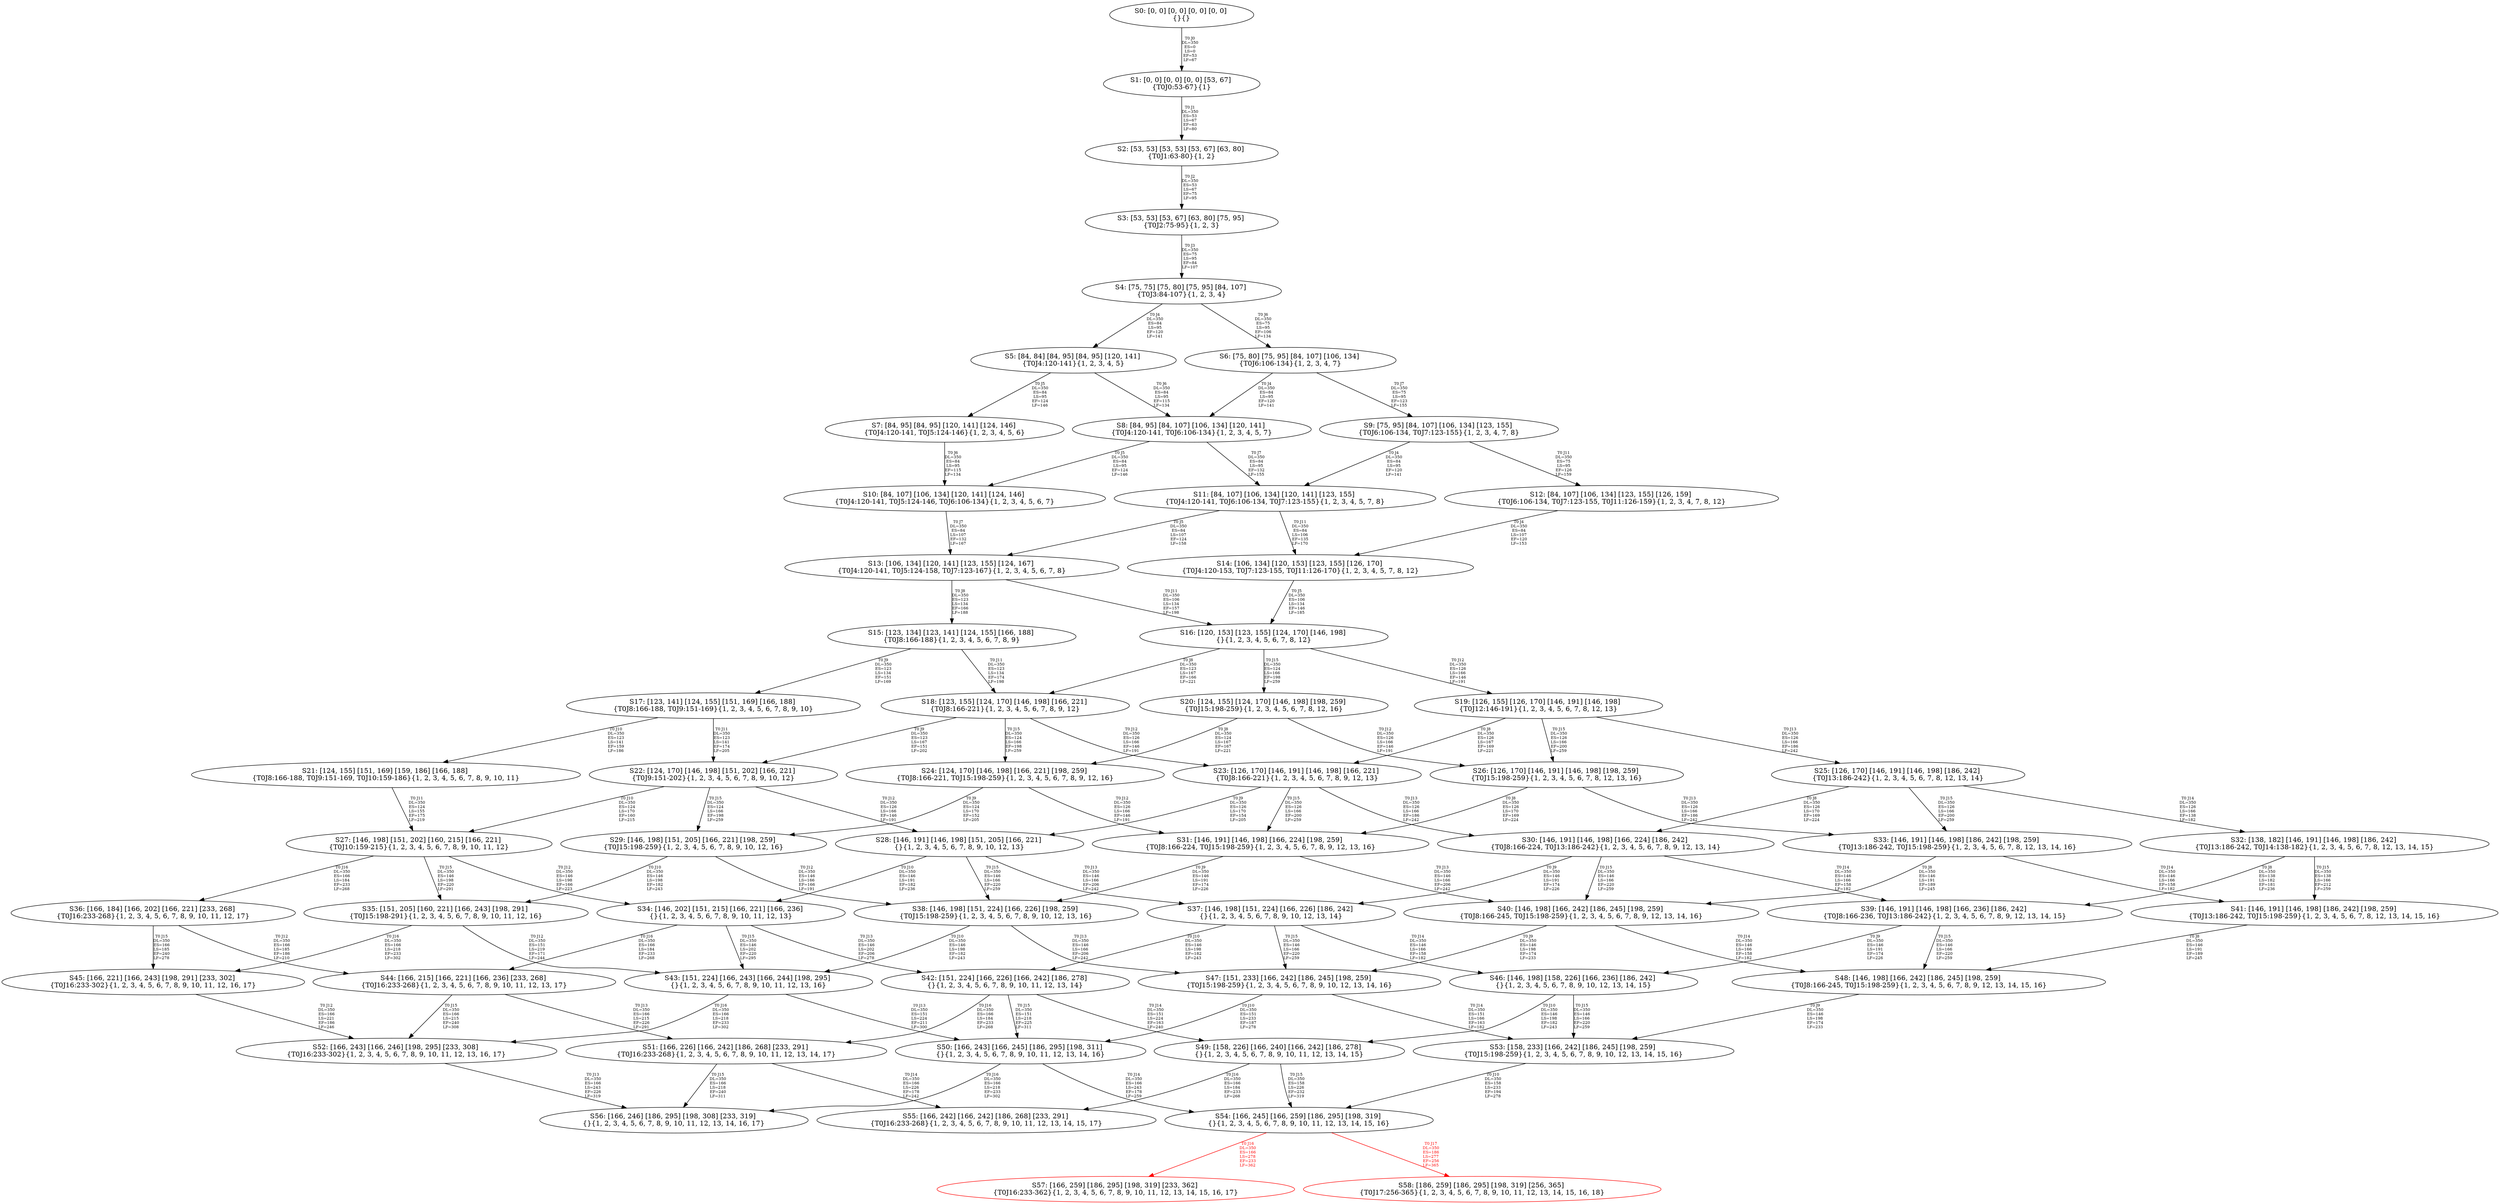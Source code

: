 digraph {
	S0[label="S0: [0, 0] [0, 0] [0, 0] [0, 0] \n{}{}"];
	S1[label="S1: [0, 0] [0, 0] [0, 0] [53, 67] \n{T0J0:53-67}{1}"];
	S2[label="S2: [53, 53] [53, 53] [53, 67] [63, 80] \n{T0J1:63-80}{1, 2}"];
	S3[label="S3: [53, 53] [53, 67] [63, 80] [75, 95] \n{T0J2:75-95}{1, 2, 3}"];
	S4[label="S4: [75, 75] [75, 80] [75, 95] [84, 107] \n{T0J3:84-107}{1, 2, 3, 4}"];
	S5[label="S5: [84, 84] [84, 95] [84, 95] [120, 141] \n{T0J4:120-141}{1, 2, 3, 4, 5}"];
	S6[label="S6: [75, 80] [75, 95] [84, 107] [106, 134] \n{T0J6:106-134}{1, 2, 3, 4, 7}"];
	S7[label="S7: [84, 95] [84, 95] [120, 141] [124, 146] \n{T0J4:120-141, T0J5:124-146}{1, 2, 3, 4, 5, 6}"];
	S8[label="S8: [84, 95] [84, 107] [106, 134] [120, 141] \n{T0J4:120-141, T0J6:106-134}{1, 2, 3, 4, 5, 7}"];
	S9[label="S9: [75, 95] [84, 107] [106, 134] [123, 155] \n{T0J6:106-134, T0J7:123-155}{1, 2, 3, 4, 7, 8}"];
	S10[label="S10: [84, 107] [106, 134] [120, 141] [124, 146] \n{T0J4:120-141, T0J5:124-146, T0J6:106-134}{1, 2, 3, 4, 5, 6, 7}"];
	S11[label="S11: [84, 107] [106, 134] [120, 141] [123, 155] \n{T0J4:120-141, T0J6:106-134, T0J7:123-155}{1, 2, 3, 4, 5, 7, 8}"];
	S12[label="S12: [84, 107] [106, 134] [123, 155] [126, 159] \n{T0J6:106-134, T0J7:123-155, T0J11:126-159}{1, 2, 3, 4, 7, 8, 12}"];
	S13[label="S13: [106, 134] [120, 141] [123, 155] [124, 167] \n{T0J4:120-141, T0J5:124-158, T0J7:123-167}{1, 2, 3, 4, 5, 6, 7, 8}"];
	S14[label="S14: [106, 134] [120, 153] [123, 155] [126, 170] \n{T0J4:120-153, T0J7:123-155, T0J11:126-170}{1, 2, 3, 4, 5, 7, 8, 12}"];
	S15[label="S15: [123, 134] [123, 141] [124, 155] [166, 188] \n{T0J8:166-188}{1, 2, 3, 4, 5, 6, 7, 8, 9}"];
	S16[label="S16: [120, 153] [123, 155] [124, 170] [146, 198] \n{}{1, 2, 3, 4, 5, 6, 7, 8, 12}"];
	S17[label="S17: [123, 141] [124, 155] [151, 169] [166, 188] \n{T0J8:166-188, T0J9:151-169}{1, 2, 3, 4, 5, 6, 7, 8, 9, 10}"];
	S18[label="S18: [123, 155] [124, 170] [146, 198] [166, 221] \n{T0J8:166-221}{1, 2, 3, 4, 5, 6, 7, 8, 9, 12}"];
	S19[label="S19: [126, 155] [126, 170] [146, 191] [146, 198] \n{T0J12:146-191}{1, 2, 3, 4, 5, 6, 7, 8, 12, 13}"];
	S20[label="S20: [124, 155] [124, 170] [146, 198] [198, 259] \n{T0J15:198-259}{1, 2, 3, 4, 5, 6, 7, 8, 12, 16}"];
	S21[label="S21: [124, 155] [151, 169] [159, 186] [166, 188] \n{T0J8:166-188, T0J9:151-169, T0J10:159-186}{1, 2, 3, 4, 5, 6, 7, 8, 9, 10, 11}"];
	S22[label="S22: [124, 170] [146, 198] [151, 202] [166, 221] \n{T0J9:151-202}{1, 2, 3, 4, 5, 6, 7, 8, 9, 10, 12}"];
	S23[label="S23: [126, 170] [146, 191] [146, 198] [166, 221] \n{T0J8:166-221}{1, 2, 3, 4, 5, 6, 7, 8, 9, 12, 13}"];
	S24[label="S24: [124, 170] [146, 198] [166, 221] [198, 259] \n{T0J8:166-221, T0J15:198-259}{1, 2, 3, 4, 5, 6, 7, 8, 9, 12, 16}"];
	S25[label="S25: [126, 170] [146, 191] [146, 198] [186, 242] \n{T0J13:186-242}{1, 2, 3, 4, 5, 6, 7, 8, 12, 13, 14}"];
	S26[label="S26: [126, 170] [146, 191] [146, 198] [198, 259] \n{T0J15:198-259}{1, 2, 3, 4, 5, 6, 7, 8, 12, 13, 16}"];
	S27[label="S27: [146, 198] [151, 202] [160, 215] [166, 221] \n{T0J10:159-215}{1, 2, 3, 4, 5, 6, 7, 8, 9, 10, 11, 12}"];
	S28[label="S28: [146, 191] [146, 198] [151, 205] [166, 221] \n{}{1, 2, 3, 4, 5, 6, 7, 8, 9, 10, 12, 13}"];
	S29[label="S29: [146, 198] [151, 205] [166, 221] [198, 259] \n{T0J15:198-259}{1, 2, 3, 4, 5, 6, 7, 8, 9, 10, 12, 16}"];
	S30[label="S30: [146, 191] [146, 198] [166, 224] [186, 242] \n{T0J8:166-224, T0J13:186-242}{1, 2, 3, 4, 5, 6, 7, 8, 9, 12, 13, 14}"];
	S31[label="S31: [146, 191] [146, 198] [166, 224] [198, 259] \n{T0J8:166-224, T0J15:198-259}{1, 2, 3, 4, 5, 6, 7, 8, 9, 12, 13, 16}"];
	S32[label="S32: [138, 182] [146, 191] [146, 198] [186, 242] \n{T0J13:186-242, T0J14:138-182}{1, 2, 3, 4, 5, 6, 7, 8, 12, 13, 14, 15}"];
	S33[label="S33: [146, 191] [146, 198] [186, 242] [198, 259] \n{T0J13:186-242, T0J15:198-259}{1, 2, 3, 4, 5, 6, 7, 8, 12, 13, 14, 16}"];
	S34[label="S34: [146, 202] [151, 215] [166, 221] [166, 236] \n{}{1, 2, 3, 4, 5, 6, 7, 8, 9, 10, 11, 12, 13}"];
	S35[label="S35: [151, 205] [160, 221] [166, 243] [198, 291] \n{T0J15:198-291}{1, 2, 3, 4, 5, 6, 7, 8, 9, 10, 11, 12, 16}"];
	S36[label="S36: [166, 184] [166, 202] [166, 221] [233, 268] \n{T0J16:233-268}{1, 2, 3, 4, 5, 6, 7, 8, 9, 10, 11, 12, 17}"];
	S37[label="S37: [146, 198] [151, 224] [166, 226] [186, 242] \n{}{1, 2, 3, 4, 5, 6, 7, 8, 9, 10, 12, 13, 14}"];
	S38[label="S38: [146, 198] [151, 224] [166, 226] [198, 259] \n{T0J15:198-259}{1, 2, 3, 4, 5, 6, 7, 8, 9, 10, 12, 13, 16}"];
	S39[label="S39: [146, 191] [146, 198] [166, 236] [186, 242] \n{T0J8:166-236, T0J13:186-242}{1, 2, 3, 4, 5, 6, 7, 8, 9, 12, 13, 14, 15}"];
	S40[label="S40: [146, 198] [166, 242] [186, 245] [198, 259] \n{T0J8:166-245, T0J15:198-259}{1, 2, 3, 4, 5, 6, 7, 8, 9, 12, 13, 14, 16}"];
	S41[label="S41: [146, 191] [146, 198] [186, 242] [198, 259] \n{T0J13:186-242, T0J15:198-259}{1, 2, 3, 4, 5, 6, 7, 8, 12, 13, 14, 15, 16}"];
	S42[label="S42: [151, 224] [166, 226] [166, 242] [186, 278] \n{}{1, 2, 3, 4, 5, 6, 7, 8, 9, 10, 11, 12, 13, 14}"];
	S43[label="S43: [151, 224] [166, 243] [166, 244] [198, 295] \n{}{1, 2, 3, 4, 5, 6, 7, 8, 9, 10, 11, 12, 13, 16}"];
	S44[label="S44: [166, 215] [166, 221] [166, 236] [233, 268] \n{T0J16:233-268}{1, 2, 3, 4, 5, 6, 7, 8, 9, 10, 11, 12, 13, 17}"];
	S45[label="S45: [166, 221] [166, 243] [198, 291] [233, 302] \n{T0J16:233-302}{1, 2, 3, 4, 5, 6, 7, 8, 9, 10, 11, 12, 16, 17}"];
	S46[label="S46: [146, 198] [158, 226] [166, 236] [186, 242] \n{}{1, 2, 3, 4, 5, 6, 7, 8, 9, 10, 12, 13, 14, 15}"];
	S47[label="S47: [151, 233] [166, 242] [186, 245] [198, 259] \n{T0J15:198-259}{1, 2, 3, 4, 5, 6, 7, 8, 9, 10, 12, 13, 14, 16}"];
	S48[label="S48: [146, 198] [166, 242] [186, 245] [198, 259] \n{T0J8:166-245, T0J15:198-259}{1, 2, 3, 4, 5, 6, 7, 8, 9, 12, 13, 14, 15, 16}"];
	S49[label="S49: [158, 226] [166, 240] [166, 242] [186, 278] \n{}{1, 2, 3, 4, 5, 6, 7, 8, 9, 10, 11, 12, 13, 14, 15}"];
	S50[label="S50: [166, 243] [166, 245] [186, 295] [198, 311] \n{}{1, 2, 3, 4, 5, 6, 7, 8, 9, 10, 11, 12, 13, 14, 16}"];
	S51[label="S51: [166, 226] [166, 242] [186, 268] [233, 291] \n{T0J16:233-268}{1, 2, 3, 4, 5, 6, 7, 8, 9, 10, 11, 12, 13, 14, 17}"];
	S52[label="S52: [166, 243] [166, 246] [198, 295] [233, 308] \n{T0J16:233-302}{1, 2, 3, 4, 5, 6, 7, 8, 9, 10, 11, 12, 13, 16, 17}"];
	S53[label="S53: [158, 233] [166, 242] [186, 245] [198, 259] \n{T0J15:198-259}{1, 2, 3, 4, 5, 6, 7, 8, 9, 10, 12, 13, 14, 15, 16}"];
	S54[label="S54: [166, 245] [166, 259] [186, 295] [198, 319] \n{}{1, 2, 3, 4, 5, 6, 7, 8, 9, 10, 11, 12, 13, 14, 15, 16}"];
	S55[label="S55: [166, 242] [166, 242] [186, 268] [233, 291] \n{T0J16:233-268}{1, 2, 3, 4, 5, 6, 7, 8, 9, 10, 11, 12, 13, 14, 15, 17}"];
	S56[label="S56: [166, 246] [186, 295] [198, 308] [233, 319] \n{}{1, 2, 3, 4, 5, 6, 7, 8, 9, 10, 11, 12, 13, 14, 16, 17}"];
	S57[label="S57: [166, 259] [186, 295] [198, 319] [233, 362] \n{T0J16:233-362}{1, 2, 3, 4, 5, 6, 7, 8, 9, 10, 11, 12, 13, 14, 15, 16, 17}"];
	S58[label="S58: [186, 259] [186, 295] [198, 319] [256, 365] \n{T0J17:256-365}{1, 2, 3, 4, 5, 6, 7, 8, 9, 10, 11, 12, 13, 14, 15, 16, 18}"];
	S0 -> S1[label="T0 J0\nDL=350\nES=0\nLS=0\nEF=53\nLF=67",fontsize=8];
	S1 -> S2[label="T0 J1\nDL=350\nES=53\nLS=67\nEF=63\nLF=80",fontsize=8];
	S2 -> S3[label="T0 J2\nDL=350\nES=53\nLS=67\nEF=75\nLF=95",fontsize=8];
	S3 -> S4[label="T0 J3\nDL=350\nES=75\nLS=95\nEF=84\nLF=107",fontsize=8];
	S4 -> S5[label="T0 J4\nDL=350\nES=84\nLS=95\nEF=120\nLF=141",fontsize=8];
	S4 -> S6[label="T0 J6\nDL=350\nES=75\nLS=95\nEF=106\nLF=134",fontsize=8];
	S5 -> S7[label="T0 J5\nDL=350\nES=84\nLS=95\nEF=124\nLF=146",fontsize=8];
	S5 -> S8[label="T0 J6\nDL=350\nES=84\nLS=95\nEF=115\nLF=134",fontsize=8];
	S6 -> S8[label="T0 J4\nDL=350\nES=84\nLS=95\nEF=120\nLF=141",fontsize=8];
	S6 -> S9[label="T0 J7\nDL=350\nES=75\nLS=95\nEF=123\nLF=155",fontsize=8];
	S7 -> S10[label="T0 J6\nDL=350\nES=84\nLS=95\nEF=115\nLF=134",fontsize=8];
	S8 -> S10[label="T0 J5\nDL=350\nES=84\nLS=95\nEF=124\nLF=146",fontsize=8];
	S8 -> S11[label="T0 J7\nDL=350\nES=84\nLS=95\nEF=132\nLF=155",fontsize=8];
	S9 -> S11[label="T0 J4\nDL=350\nES=84\nLS=95\nEF=120\nLF=141",fontsize=8];
	S9 -> S12[label="T0 J11\nDL=350\nES=75\nLS=95\nEF=126\nLF=159",fontsize=8];
	S10 -> S13[label="T0 J7\nDL=350\nES=84\nLS=107\nEF=132\nLF=167",fontsize=8];
	S11 -> S13[label="T0 J5\nDL=350\nES=84\nLS=107\nEF=124\nLF=158",fontsize=8];
	S11 -> S14[label="T0 J11\nDL=350\nES=84\nLS=106\nEF=135\nLF=170",fontsize=8];
	S12 -> S14[label="T0 J4\nDL=350\nES=84\nLS=107\nEF=120\nLF=153",fontsize=8];
	S13 -> S15[label="T0 J8\nDL=350\nES=123\nLS=134\nEF=166\nLF=188",fontsize=8];
	S13 -> S16[label="T0 J11\nDL=350\nES=106\nLS=134\nEF=157\nLF=198",fontsize=8];
	S14 -> S16[label="T0 J5\nDL=350\nES=106\nLS=134\nEF=146\nLF=185",fontsize=8];
	S15 -> S17[label="T0 J9\nDL=350\nES=123\nLS=134\nEF=151\nLF=169",fontsize=8];
	S15 -> S18[label="T0 J11\nDL=350\nES=123\nLS=134\nEF=174\nLF=198",fontsize=8];
	S16 -> S18[label="T0 J8\nDL=350\nES=123\nLS=167\nEF=166\nLF=221",fontsize=8];
	S16 -> S19[label="T0 J12\nDL=350\nES=126\nLS=166\nEF=146\nLF=191",fontsize=8];
	S16 -> S20[label="T0 J15\nDL=350\nES=124\nLS=166\nEF=198\nLF=259",fontsize=8];
	S17 -> S21[label="T0 J10\nDL=350\nES=123\nLS=141\nEF=159\nLF=186",fontsize=8];
	S17 -> S22[label="T0 J11\nDL=350\nES=123\nLS=141\nEF=174\nLF=205",fontsize=8];
	S18 -> S22[label="T0 J9\nDL=350\nES=123\nLS=167\nEF=151\nLF=202",fontsize=8];
	S18 -> S23[label="T0 J12\nDL=350\nES=126\nLS=166\nEF=146\nLF=191",fontsize=8];
	S18 -> S24[label="T0 J15\nDL=350\nES=124\nLS=166\nEF=198\nLF=259",fontsize=8];
	S19 -> S23[label="T0 J8\nDL=350\nES=126\nLS=167\nEF=169\nLF=221",fontsize=8];
	S19 -> S25[label="T0 J13\nDL=350\nES=126\nLS=166\nEF=186\nLF=242",fontsize=8];
	S19 -> S26[label="T0 J15\nDL=350\nES=126\nLS=166\nEF=200\nLF=259",fontsize=8];
	S20 -> S24[label="T0 J8\nDL=350\nES=124\nLS=167\nEF=167\nLF=221",fontsize=8];
	S20 -> S26[label="T0 J12\nDL=350\nES=126\nLS=166\nEF=146\nLF=191",fontsize=8];
	S21 -> S27[label="T0 J11\nDL=350\nES=124\nLS=155\nEF=175\nLF=219",fontsize=8];
	S22 -> S27[label="T0 J10\nDL=350\nES=124\nLS=170\nEF=160\nLF=215",fontsize=8];
	S22 -> S28[label="T0 J12\nDL=350\nES=126\nLS=166\nEF=146\nLF=191",fontsize=8];
	S22 -> S29[label="T0 J15\nDL=350\nES=124\nLS=166\nEF=198\nLF=259",fontsize=8];
	S23 -> S28[label="T0 J9\nDL=350\nES=126\nLS=170\nEF=154\nLF=205",fontsize=8];
	S23 -> S30[label="T0 J13\nDL=350\nES=126\nLS=166\nEF=186\nLF=242",fontsize=8];
	S23 -> S31[label="T0 J15\nDL=350\nES=126\nLS=166\nEF=200\nLF=259",fontsize=8];
	S24 -> S29[label="T0 J9\nDL=350\nES=124\nLS=170\nEF=152\nLF=205",fontsize=8];
	S24 -> S31[label="T0 J12\nDL=350\nES=126\nLS=166\nEF=146\nLF=191",fontsize=8];
	S25 -> S30[label="T0 J8\nDL=350\nES=126\nLS=170\nEF=169\nLF=224",fontsize=8];
	S25 -> S32[label="T0 J14\nDL=350\nES=126\nLS=166\nEF=138\nLF=182",fontsize=8];
	S25 -> S33[label="T0 J15\nDL=350\nES=126\nLS=166\nEF=200\nLF=259",fontsize=8];
	S26 -> S31[label="T0 J8\nDL=350\nES=126\nLS=170\nEF=169\nLF=224",fontsize=8];
	S26 -> S33[label="T0 J13\nDL=350\nES=126\nLS=166\nEF=186\nLF=242",fontsize=8];
	S27 -> S34[label="T0 J12\nDL=350\nES=146\nLS=198\nEF=166\nLF=223",fontsize=8];
	S27 -> S35[label="T0 J15\nDL=350\nES=146\nLS=198\nEF=220\nLF=291",fontsize=8];
	S27 -> S36[label="T0 J16\nDL=350\nES=166\nLS=184\nEF=233\nLF=268",fontsize=8];
	S28 -> S34[label="T0 J10\nDL=350\nES=146\nLS=191\nEF=182\nLF=236",fontsize=8];
	S28 -> S37[label="T0 J13\nDL=350\nES=146\nLS=166\nEF=206\nLF=242",fontsize=8];
	S28 -> S38[label="T0 J15\nDL=350\nES=146\nLS=166\nEF=220\nLF=259",fontsize=8];
	S29 -> S35[label="T0 J10\nDL=350\nES=146\nLS=198\nEF=182\nLF=243",fontsize=8];
	S29 -> S38[label="T0 J12\nDL=350\nES=146\nLS=166\nEF=166\nLF=191",fontsize=8];
	S30 -> S37[label="T0 J9\nDL=350\nES=146\nLS=191\nEF=174\nLF=226",fontsize=8];
	S30 -> S39[label="T0 J14\nDL=350\nES=146\nLS=166\nEF=158\nLF=182",fontsize=8];
	S30 -> S40[label="T0 J15\nDL=350\nES=146\nLS=166\nEF=220\nLF=259",fontsize=8];
	S31 -> S38[label="T0 J9\nDL=350\nES=146\nLS=191\nEF=174\nLF=226",fontsize=8];
	S31 -> S40[label="T0 J13\nDL=350\nES=146\nLS=166\nEF=206\nLF=242",fontsize=8];
	S32 -> S39[label="T0 J8\nDL=350\nES=138\nLS=182\nEF=181\nLF=236",fontsize=8];
	S32 -> S41[label="T0 J15\nDL=350\nES=138\nLS=166\nEF=212\nLF=259",fontsize=8];
	S33 -> S40[label="T0 J8\nDL=350\nES=146\nLS=191\nEF=189\nLF=245",fontsize=8];
	S33 -> S41[label="T0 J14\nDL=350\nES=146\nLS=166\nEF=158\nLF=182",fontsize=8];
	S34 -> S42[label="T0 J13\nDL=350\nES=146\nLS=202\nEF=206\nLF=278",fontsize=8];
	S34 -> S43[label="T0 J15\nDL=350\nES=146\nLS=202\nEF=220\nLF=295",fontsize=8];
	S34 -> S44[label="T0 J16\nDL=350\nES=166\nLS=184\nEF=233\nLF=268",fontsize=8];
	S35 -> S43[label="T0 J12\nDL=350\nES=151\nLS=219\nEF=171\nLF=244",fontsize=8];
	S35 -> S45[label="T0 J16\nDL=350\nES=166\nLS=218\nEF=233\nLF=302",fontsize=8];
	S36 -> S44[label="T0 J12\nDL=350\nES=166\nLS=185\nEF=186\nLF=210",fontsize=8];
	S36 -> S45[label="T0 J15\nDL=350\nES=166\nLS=185\nEF=240\nLF=278",fontsize=8];
	S37 -> S42[label="T0 J10\nDL=350\nES=146\nLS=198\nEF=182\nLF=243",fontsize=8];
	S37 -> S46[label="T0 J14\nDL=350\nES=146\nLS=166\nEF=158\nLF=182",fontsize=8];
	S37 -> S47[label="T0 J15\nDL=350\nES=146\nLS=166\nEF=220\nLF=259",fontsize=8];
	S38 -> S43[label="T0 J10\nDL=350\nES=146\nLS=198\nEF=182\nLF=243",fontsize=8];
	S38 -> S47[label="T0 J13\nDL=350\nES=146\nLS=166\nEF=206\nLF=242",fontsize=8];
	S39 -> S46[label="T0 J9\nDL=350\nES=146\nLS=191\nEF=174\nLF=226",fontsize=8];
	S39 -> S48[label="T0 J15\nDL=350\nES=146\nLS=166\nEF=220\nLF=259",fontsize=8];
	S40 -> S47[label="T0 J9\nDL=350\nES=146\nLS=198\nEF=174\nLF=233",fontsize=8];
	S40 -> S48[label="T0 J14\nDL=350\nES=146\nLS=166\nEF=158\nLF=182",fontsize=8];
	S41 -> S48[label="T0 J8\nDL=350\nES=146\nLS=191\nEF=189\nLF=245",fontsize=8];
	S42 -> S49[label="T0 J14\nDL=350\nES=151\nLS=224\nEF=163\nLF=240",fontsize=8];
	S42 -> S50[label="T0 J15\nDL=350\nES=151\nLS=218\nEF=225\nLF=311",fontsize=8];
	S42 -> S51[label="T0 J16\nDL=350\nES=166\nLS=184\nEF=233\nLF=268",fontsize=8];
	S43 -> S50[label="T0 J13\nDL=350\nES=151\nLS=224\nEF=211\nLF=300",fontsize=8];
	S43 -> S52[label="T0 J16\nDL=350\nES=166\nLS=218\nEF=233\nLF=302",fontsize=8];
	S44 -> S51[label="T0 J13\nDL=350\nES=166\nLS=215\nEF=226\nLF=291",fontsize=8];
	S44 -> S52[label="T0 J15\nDL=350\nES=166\nLS=215\nEF=240\nLF=308",fontsize=8];
	S45 -> S52[label="T0 J12\nDL=350\nES=166\nLS=221\nEF=186\nLF=246",fontsize=8];
	S46 -> S49[label="T0 J10\nDL=350\nES=146\nLS=198\nEF=182\nLF=243",fontsize=8];
	S46 -> S53[label="T0 J15\nDL=350\nES=146\nLS=166\nEF=220\nLF=259",fontsize=8];
	S47 -> S50[label="T0 J10\nDL=350\nES=151\nLS=233\nEF=187\nLF=278",fontsize=8];
	S47 -> S53[label="T0 J14\nDL=350\nES=151\nLS=166\nEF=163\nLF=182",fontsize=8];
	S48 -> S53[label="T0 J9\nDL=350\nES=146\nLS=198\nEF=174\nLF=233",fontsize=8];
	S49 -> S54[label="T0 J15\nDL=350\nES=158\nLS=226\nEF=232\nLF=319",fontsize=8];
	S49 -> S55[label="T0 J16\nDL=350\nES=166\nLS=184\nEF=233\nLF=268",fontsize=8];
	S50 -> S54[label="T0 J14\nDL=350\nES=166\nLS=243\nEF=178\nLF=259",fontsize=8];
	S50 -> S56[label="T0 J16\nDL=350\nES=166\nLS=218\nEF=233\nLF=302",fontsize=8];
	S51 -> S55[label="T0 J14\nDL=350\nES=166\nLS=226\nEF=178\nLF=242",fontsize=8];
	S51 -> S56[label="T0 J15\nDL=350\nES=166\nLS=218\nEF=240\nLF=311",fontsize=8];
	S52 -> S56[label="T0 J13\nDL=350\nES=166\nLS=243\nEF=226\nLF=319",fontsize=8];
	S53 -> S54[label="T0 J10\nDL=350\nES=158\nLS=233\nEF=194\nLF=278",fontsize=8];
	S54 -> S57[label="T0 J16\nDL=350\nES=166\nLS=278\nEF=233\nLF=362",color=Red,fontcolor=Red,fontsize=8];
S57[color=Red];
	S54 -> S58[label="T0 J17\nDL=350\nES=186\nLS=277\nEF=256\nLF=365",color=Red,fontcolor=Red,fontsize=8];
S58[color=Red];
}
